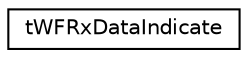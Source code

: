 digraph "Graphical Class Hierarchy"
{
  edge [fontname="Helvetica",fontsize="10",labelfontname="Helvetica",labelfontsize="10"];
  node [fontname="Helvetica",fontsize="10",shape=record];
  rankdir="LR";
  Node1 [label="tWFRxDataIndicate",height=0.2,width=0.4,color="black", fillcolor="white", style="filled",URL="$structt_w_f_rx_data_indicate.html"];
}

